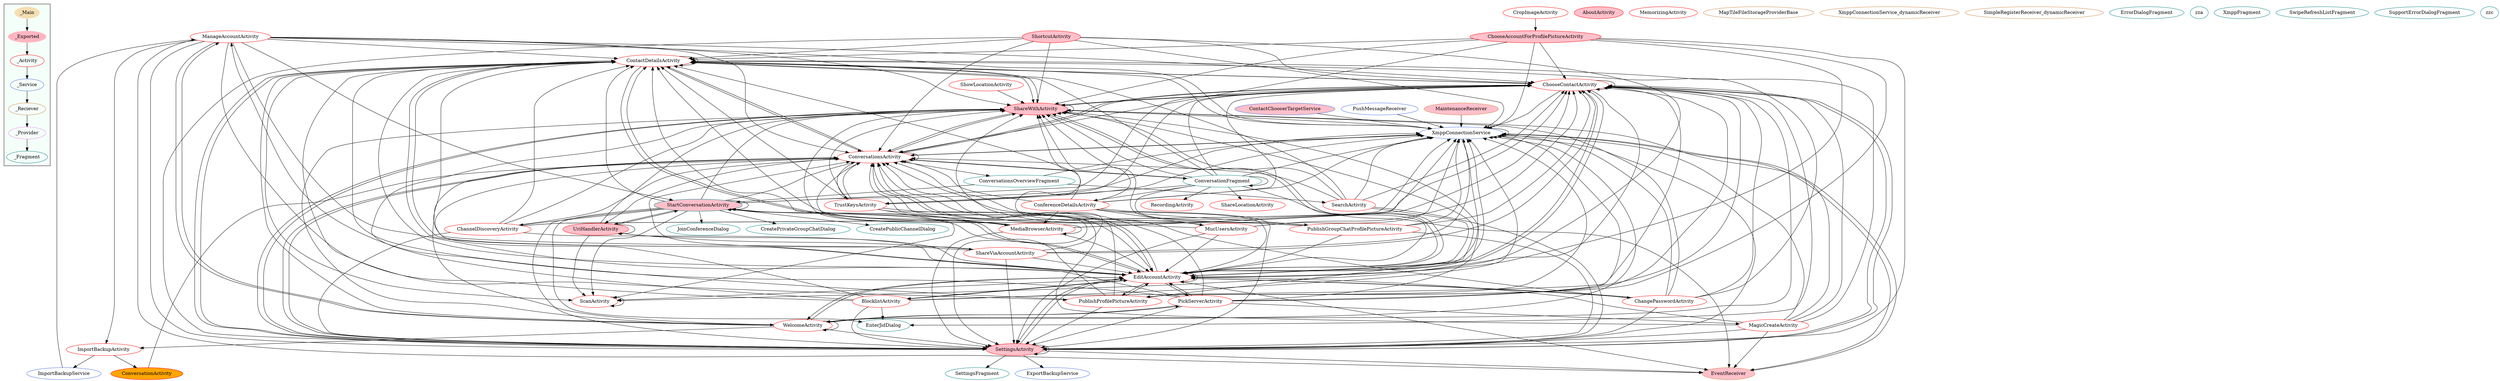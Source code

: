 digraph G {
subgraph cluster_legend{ 
bgcolor=mintcream;
_Activity[color = red];
_Service[color = royalblue];
_Provider[color = violet];
_Reciever[color = peru];
_Fragment[color = teal];
_Main[style=filled, fillcolor=wheat, color = mintcream];
_Exported[style=filled, fillcolor=lightpink, color = mintcream];
_Main -> _Exported -> _Activity -> _Service -> _Reciever -> _Provider -> _Fragment; 
}
ManageAccountActivity[color = red];
ChangePasswordActivity[color = red];
ShareViaAccountActivity[color = red];
ContactDetailsActivity[color = red];
ShortcutActivity[style=filled, fillcolor=pink, color = red];
ShowLocationActivity[color = red];
ChooseContactActivity[color = red];
RecordingActivity[color = red];
ShareWithActivity[style=filled, fillcolor=pink, color = red];
CropImageActivity[color = red];
ConferenceDetailsActivity[color = red];
PickServerActivity[color = red];
ScanActivity[color = red];
ConversationsActivity[color = red];
StartConversationActivity[style=filled, fillcolor=pink, color = red];
ShareLocationActivity[color = red];
ChooseAccountForProfilePictureActivity[style=filled, fillcolor=pink, color = red];
EditAccountActivity[color = red];
ChannelDiscoveryActivity[color = red];
MagicCreateActivity[color = red];
ImportBackupActivity[color = red];
SettingsActivity[style=filled, fillcolor=pink, color = red];
AboutActivity[style=filled, fillcolor=pink, color = red];
MediaBrowserActivity[color = red];
WelcomeActivity[color = red];
MucUsersActivity[color = red];
SearchActivity[color = red];
BlocklistActivity[color = red];
TrustKeysActivity[color = red];
ConversationActivity[style=filled, fillcolor=orange, color = red];
UriHandlerActivity[style=filled, fillcolor=pink, color = red];
PublishProfilePictureActivity[color = red];
PublishGroupChatProfilePictureActivity[color = red];
MemorizingActivity[color = red];
XmppConnectionService[color = royalblue];
ContactChooserTargetService[style=filled, fillcolor=pink, color = royalblue];
PushMessageReceiver[color = royalblue];
ImportBackupService[color = royalblue];
ExportBackupService[color = royalblue];
MapTileFileStorageProviderBase[color = peru];
XmppConnectionService_dynamicReceiver[color = peru];
MaintenanceReceiver[style=filled, fillcolor=pink, color = peru];
SimpleRegisterReceiver_dynamicReceiver[color = peru];
EventReceiver[style=filled, fillcolor=pink, color = peru];
JoinConferenceDialog[color = teal];
ErrorDialogFragment[color = teal];
ConversationFragment[color = teal];
zza[color = teal];
XmppFragment[color = teal];
StartConversationActivity[color = teal];
SwipeRefreshListFragment[color = teal];
ConversationsOverviewFragment[color = teal];
CreatePrivateGroupChatDialog[color = teal];
EnterJidDialog[color = teal];
SettingsFragment[color = teal];
SupportErrorDialogFragment[color = teal];
CreatePublicChannelDialog[color = teal];
zzc[color = teal];
ManageAccountActivity->XmppConnectionService;
ManageAccountActivity->ConversationsActivity;
ManageAccountActivity->EditAccountActivity;
ManageAccountActivity->ContactDetailsActivity;
ManageAccountActivity->EventReceiver;
ManageAccountActivity->SettingsActivity;
ManageAccountActivity->PublishProfilePictureActivity;
ManageAccountActivity->ShareWithActivity;
ManageAccountActivity->ChooseContactActivity;
ManageAccountActivity->WelcomeActivity;
ManageAccountActivity->StartConversationActivity;
ManageAccountActivity->ImportBackupActivity;
ContactDetailsActivity->XmppConnectionService;
ContactDetailsActivity->EditAccountActivity;
ContactDetailsActivity->ScanActivity;
ContactDetailsActivity->ConversationsActivity;
ContactDetailsActivity->ContactDetailsActivity;
ContactDetailsActivity->MediaBrowserActivity;
ContactDetailsActivity->ShareWithActivity;
ContactDetailsActivity->SettingsActivity;
ContactDetailsActivity->ChooseContactActivity;
ShowLocationActivity->ShareWithActivity;
ShareWithActivity->ConversationsActivity;
ShareWithActivity->XmppConnectionService;
ShareWithActivity->EditAccountActivity;
ShareWithActivity->ShareWithActivity;
ShareWithActivity->ContactDetailsActivity;
ShareWithActivity->ChooseContactActivity;
ShareWithActivity->SettingsActivity;
CropImageActivity->ChooseAccountForProfilePictureActivity;
PickServerActivity->EditAccountActivity;
PickServerActivity->ManageAccountActivity;
PickServerActivity->ConversationsActivity;
PickServerActivity->XmppConnectionService;
PickServerActivity->MagicCreateActivity;
PickServerActivity->WelcomeActivity;
PickServerActivity->ContactDetailsActivity;
PickServerActivity->SettingsActivity;
PickServerActivity->ShareWithActivity;
PickServerActivity->ChooseContactActivity;
ScanActivity->ScanActivity;
StartConversationActivity->ConversationsActivity;
StartConversationActivity->XmppConnectionService;
StartConversationActivity->EditAccountActivity;
StartConversationActivity->CreatePublicChannelDialog;
StartConversationActivity->EnterJidDialog;
StartConversationActivity->StartConversationActivity;
StartConversationActivity->ShareWithActivity;
StartConversationActivity->JoinConferenceDialog;
StartConversationActivity->CreatePrivateGroupChatDialog;
StartConversationActivity->ContactDetailsActivity;
StartConversationActivity->ChooseContactActivity;
StartConversationActivity->ScanActivity;
StartConversationActivity->ChannelDiscoveryActivity;
StartConversationActivity->SettingsActivity;
StartConversationActivity->UriHandlerActivity;
MaintenanceReceiver->XmppConnectionService;
ImportBackupService->ManageAccountActivity;
ChannelDiscoveryActivity->ConversationsActivity;
ChannelDiscoveryActivity->XmppConnectionService;
ChannelDiscoveryActivity->EditAccountActivity;
ChannelDiscoveryActivity->ShareWithActivity;
ChannelDiscoveryActivity->SettingsActivity;
ChannelDiscoveryActivity->ContactDetailsActivity;
ChannelDiscoveryActivity->ChooseContactActivity;
MagicCreateActivity->ConversationsActivity;
MagicCreateActivity->EditAccountActivity;
MagicCreateActivity->XmppConnectionService;
MagicCreateActivity->ContactDetailsActivity;
MagicCreateActivity->ChooseContactActivity;
MagicCreateActivity->ShareWithActivity;
MagicCreateActivity->SettingsActivity;
MagicCreateActivity->EventReceiver;
ImportBackupActivity->ConversationActivity;
ImportBackupActivity->ImportBackupService;
WelcomeActivity->ConversationsActivity;
WelcomeActivity->ContactDetailsActivity;
WelcomeActivity->ChooseContactActivity;
WelcomeActivity->EditAccountActivity;
WelcomeActivity->XmppConnectionService;
WelcomeActivity->ManageAccountActivity;
WelcomeActivity->ImportBackupActivity;
WelcomeActivity->PickServerActivity;
WelcomeActivity->WelcomeActivity;
WelcomeActivity->SettingsActivity;
WelcomeActivity->ShareWithActivity;
ConversationsOverviewFragment->XmppConnectionService;
ConversationsOverviewFragment->SearchActivity;
ConversationsOverviewFragment->StartConversationActivity;
MucUsersActivity->ConversationsActivity;
MucUsersActivity->XmppConnectionService;
MucUsersActivity->EditAccountActivity;
MucUsersActivity->ChooseContactActivity;
MucUsersActivity->ContactDetailsActivity;
MucUsersActivity->ShareWithActivity;
MucUsersActivity->SettingsActivity;
SearchActivity->XmppConnectionService;
SearchActivity->ConversationsActivity;
SearchActivity->EditAccountActivity;
SearchActivity->ShareWithActivity;
SearchActivity->ContactDetailsActivity;
SearchActivity->SettingsActivity;
SearchActivity->ChooseContactActivity;
BlocklistActivity->ConversationsActivity;
BlocklistActivity->EditAccountActivity;
BlocklistActivity->XmppConnectionService;
BlocklistActivity->EnterJidDialog;
BlocklistActivity->SettingsActivity;
BlocklistActivity->ContactDetailsActivity;
BlocklistActivity->ShareWithActivity;
BlocklistActivity->ChooseContactActivity;
PublishGroupChatProfilePictureActivity->ConversationsActivity;
PublishGroupChatProfilePictureActivity->XmppConnectionService;
PublishGroupChatProfilePictureActivity->ContactDetailsActivity;
PublishGroupChatProfilePictureActivity->EditAccountActivity;
PublishGroupChatProfilePictureActivity->ShareWithActivity;
PublishGroupChatProfilePictureActivity->ChooseContactActivity;
PublishGroupChatProfilePictureActivity->SettingsActivity;
PublishProfilePictureActivity->ConversationsActivity;
PublishProfilePictureActivity->EditAccountActivity;
PublishProfilePictureActivity->ChooseContactActivity;
PublishProfilePictureActivity->XmppConnectionService;
PublishProfilePictureActivity->StartConversationActivity;
PublishProfilePictureActivity->SettingsActivity;
PublishProfilePictureActivity->ContactDetailsActivity;
PublishProfilePictureActivity->ShareWithActivity;
ChangePasswordActivity->ConversationsActivity;
ChangePasswordActivity->EditAccountActivity;
ChangePasswordActivity->XmppConnectionService;
ChangePasswordActivity->SettingsActivity;
ChangePasswordActivity->ContactDetailsActivity;
ChangePasswordActivity->ChooseContactActivity;
ChangePasswordActivity->ShareWithActivity;
ShortcutActivity->XmppConnectionService;
ShortcutActivity->ConversationsActivity;
ShortcutActivity->EditAccountActivity;
ShortcutActivity->ChooseContactActivity;
ShortcutActivity->ShareWithActivity;
ShortcutActivity->ContactDetailsActivity;
ShortcutActivity->SettingsActivity;
ShareViaAccountActivity->ConversationsActivity;
ShareViaAccountActivity->EditAccountActivity;
ShareViaAccountActivity->XmppConnectionService;
ShareViaAccountActivity->ChooseContactActivity;
ShareViaAccountActivity->SettingsActivity;
ShareViaAccountActivity->ContactDetailsActivity;
ShareViaAccountActivity->ShareWithActivity;
ChooseContactActivity->ConversationsActivity;
ChooseContactActivity->EditAccountActivity;
ChooseContactActivity->XmppConnectionService;
ChooseContactActivity->EnterJidDialog;
ChooseContactActivity->ContactDetailsActivity;
ChooseContactActivity->SettingsActivity;
ChooseContactActivity->ChooseContactActivity;
ChooseContactActivity->ScanActivity;
ChooseContactActivity->ShareWithActivity;
ConferenceDetailsActivity->XmppConnectionService;
ConferenceDetailsActivity->ConversationsActivity;
ConferenceDetailsActivity->ChooseContactActivity;
ConferenceDetailsActivity->MucUsersActivity;
ConferenceDetailsActivity->EditAccountActivity;
ConferenceDetailsActivity->MediaBrowserActivity;
ConferenceDetailsActivity->PublishGroupChatProfilePictureActivity;
ConferenceDetailsActivity->ContactDetailsActivity;
ConferenceDetailsActivity->ShareWithActivity;
ConferenceDetailsActivity->SettingsActivity;
EventReceiver->XmppConnectionService;
ConversationsActivity->ConversationsActivity;
ConversationsActivity->XmppConnectionService;
ConversationsActivity->EditAccountActivity;
ConversationsActivity->ContactDetailsActivity;
ConversationsActivity->ConversationFragment;
ConversationsActivity->ConversationsOverviewFragment;
ConversationsActivity->TrustKeysActivity;
ConversationsActivity->UriHandlerActivity;
ConversationsActivity->SettingsActivity;
ConversationsActivity->ShareWithActivity;
ConversationsActivity->ChooseContactActivity;
EditAccountActivity->ConversationsActivity;
EditAccountActivity->EditAccountActivity;
EditAccountActivity->StartConversationActivity;
EditAccountActivity->PublishProfilePictureActivity;
EditAccountActivity->XmppConnectionService;
EditAccountActivity->WelcomeActivity;
EditAccountActivity->ShareWithActivity;
EditAccountActivity->PickServerActivity;
EditAccountActivity->ContactDetailsActivity;
EditAccountActivity->ScanActivity;
EditAccountActivity->ChooseContactActivity;
EditAccountActivity->BlocklistActivity;
EditAccountActivity->SettingsActivity;
EditAccountActivity->ChangePasswordActivity;
EditAccountActivity->EventReceiver;
ChooseAccountForProfilePictureActivity->XmppConnectionService;
ChooseAccountForProfilePictureActivity->ConversationsActivity;
ChooseAccountForProfilePictureActivity->EditAccountActivity;
ChooseAccountForProfilePictureActivity->PublishProfilePictureActivity;
ChooseAccountForProfilePictureActivity->SettingsActivity;
ChooseAccountForProfilePictureActivity->ShareWithActivity;
ChooseAccountForProfilePictureActivity->ChooseContactActivity;
ChooseAccountForProfilePictureActivity->ContactDetailsActivity;
ConversationFragment->XmppConnectionService;
ConversationFragment->ConversationsActivity;
ConversationFragment->EditAccountActivity;
ConversationFragment->ConversationFragment;
ConversationFragment->TrustKeysActivity;
ConversationFragment->RecordingActivity;
ConversationFragment->ContactDetailsActivity;
ConversationFragment->ShareLocationActivity;
ConversationFragment->ShareWithActivity;
ConversationFragment->ConferenceDetailsActivity;
ConversationFragment->ChooseContactActivity;
ConversationFragment->EventReceiver;
PushMessageReceiver->XmppConnectionService;
MediaBrowserActivity->ConversationsActivity;
MediaBrowserActivity->XmppConnectionService;
MediaBrowserActivity->MediaBrowserActivity;
MediaBrowserActivity->ContactDetailsActivity;
MediaBrowserActivity->EditAccountActivity;
MediaBrowserActivity->ShareWithActivity;
MediaBrowserActivity->ChooseContactActivity;
MediaBrowserActivity->SettingsActivity;
SettingsActivity->ConversationsActivity;
SettingsActivity->EditAccountActivity;
SettingsActivity->ExportBackupService;
SettingsActivity->XmppConnectionService;
SettingsActivity->SettingsFragment;
SettingsActivity->ContactDetailsActivity;
SettingsActivity->EventReceiver;
SettingsActivity->ChooseContactActivity;
SettingsActivity->ShareWithActivity;
SettingsActivity->SettingsActivity;
XmppConnectionService->XmppConnectionService;
XmppConnectionService->ConversationsActivity;
XmppConnectionService->EditAccountActivity;
XmppConnectionService->EventReceiver;
ContactChooserTargetService->XmppConnectionService;
TrustKeysActivity->ConversationsActivity;
TrustKeysActivity->XmppConnectionService;
TrustKeysActivity->ContactDetailsActivity;
TrustKeysActivity->EditAccountActivity;
TrustKeysActivity->ScanActivity;
TrustKeysActivity->SettingsActivity;
TrustKeysActivity->ChooseContactActivity;
TrustKeysActivity->ShareWithActivity;
ConversationActivity->ConversationsActivity;
UriHandlerActivity->StartConversationActivity;
UriHandlerActivity->EditAccountActivity;
UriHandlerActivity->ScanActivity;
UriHandlerActivity->ShareWithActivity;
UriHandlerActivity->ShareViaAccountActivity;
UriHandlerActivity->UriHandlerActivity;
}
